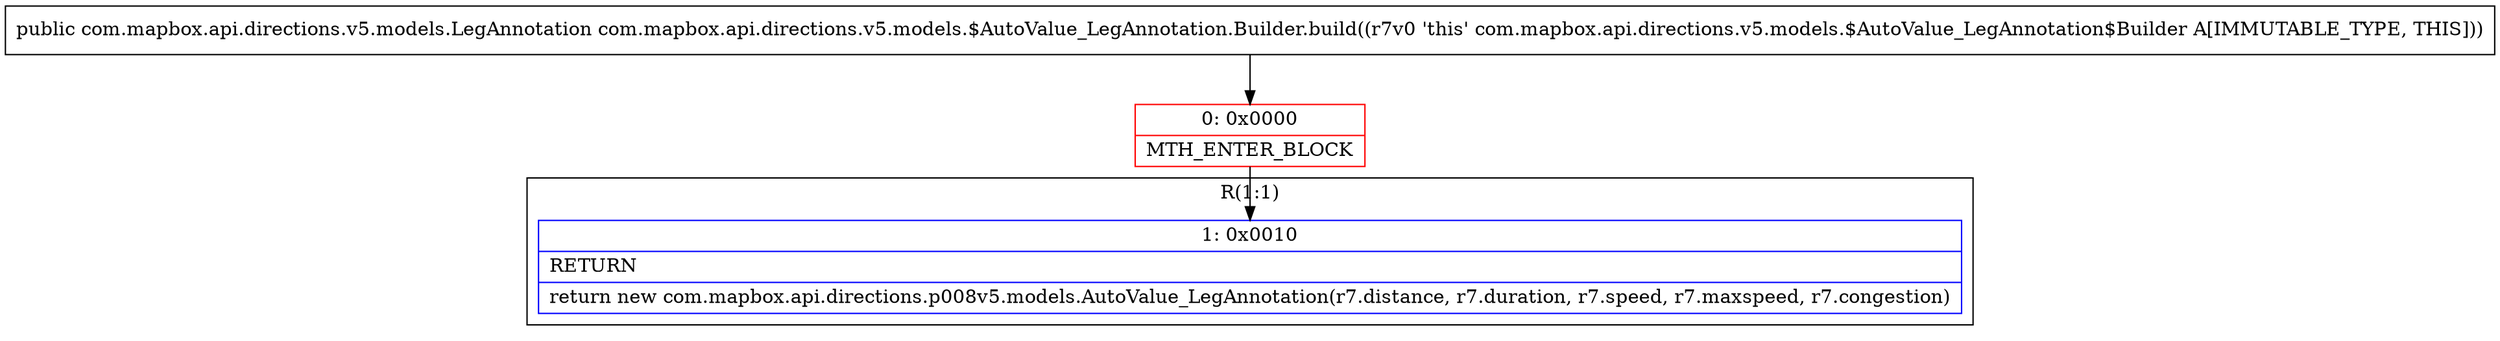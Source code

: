 digraph "CFG forcom.mapbox.api.directions.v5.models.$AutoValue_LegAnnotation.Builder.build()Lcom\/mapbox\/api\/directions\/v5\/models\/LegAnnotation;" {
subgraph cluster_Region_172967460 {
label = "R(1:1)";
node [shape=record,color=blue];
Node_1 [shape=record,label="{1\:\ 0x0010|RETURN\l|return new com.mapbox.api.directions.p008v5.models.AutoValue_LegAnnotation(r7.distance, r7.duration, r7.speed, r7.maxspeed, r7.congestion)\l}"];
}
Node_0 [shape=record,color=red,label="{0\:\ 0x0000|MTH_ENTER_BLOCK\l}"];
MethodNode[shape=record,label="{public com.mapbox.api.directions.v5.models.LegAnnotation com.mapbox.api.directions.v5.models.$AutoValue_LegAnnotation.Builder.build((r7v0 'this' com.mapbox.api.directions.v5.models.$AutoValue_LegAnnotation$Builder A[IMMUTABLE_TYPE, THIS])) }"];
MethodNode -> Node_0;
Node_0 -> Node_1;
}

